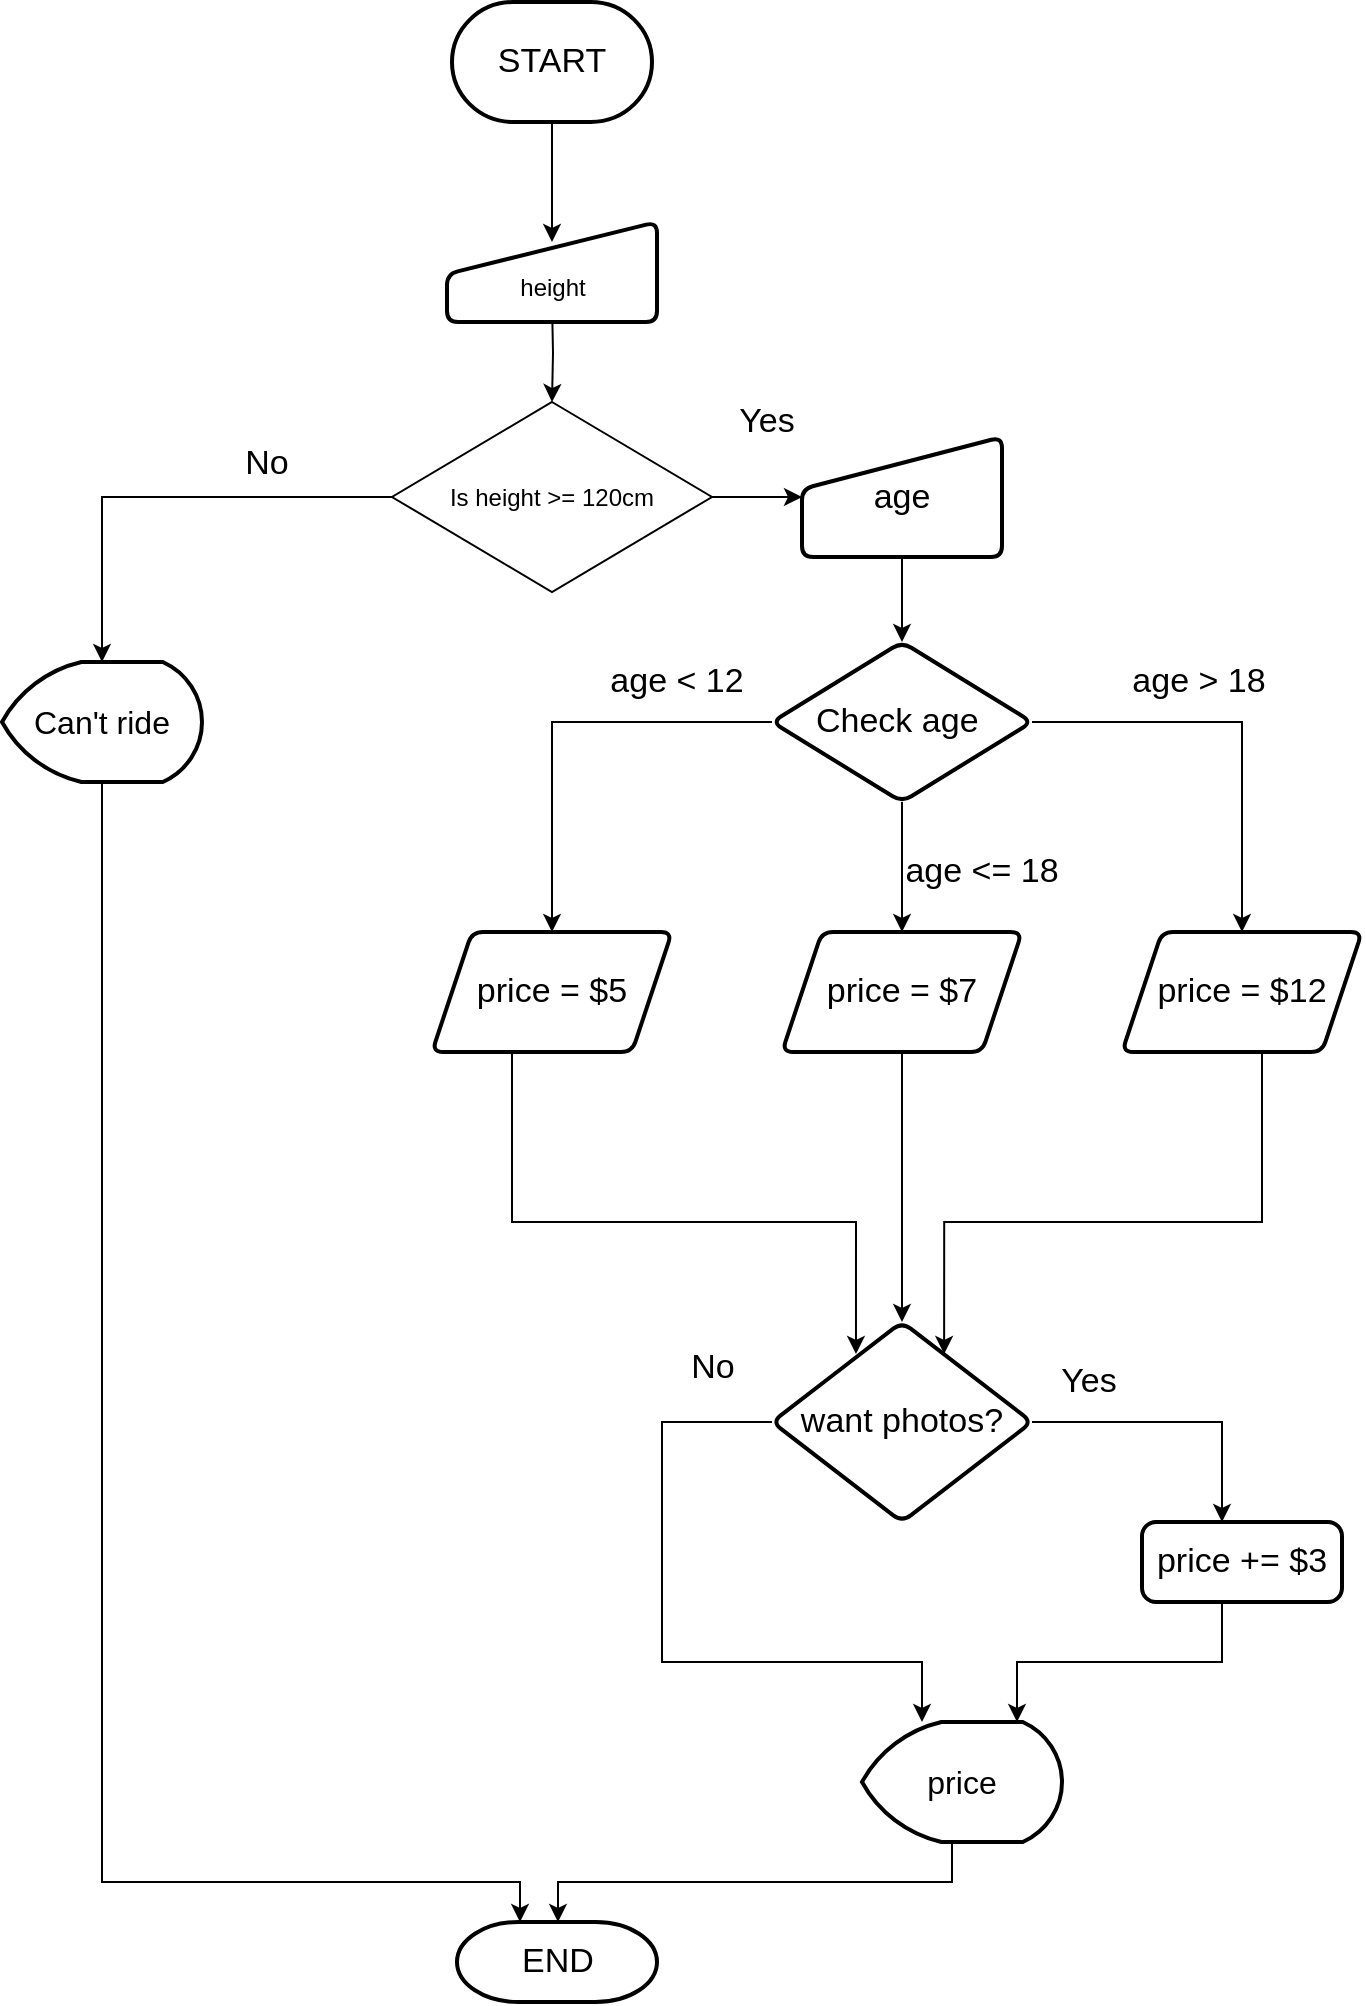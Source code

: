 <mxfile version="20.8.3" type="github">
  <diagram id="2PeXaUhjWw1AJ2ybHyR6" name="Page-1">
    <mxGraphModel dx="866" dy="446" grid="1" gridSize="10" guides="1" tooltips="1" connect="1" arrows="1" fold="1" page="1" pageScale="1" pageWidth="850" pageHeight="1100" math="0" shadow="0">
      <root>
        <mxCell id="0" />
        <mxCell id="1" parent="0" />
        <mxCell id="XUk-OyAQpMaFKwRmPCpT-6" value="" style="edgeStyle=orthogonalEdgeStyle;rounded=0;orthogonalLoop=1;jettySize=auto;html=1;" edge="1" parent="1" target="XUk-OyAQpMaFKwRmPCpT-5">
          <mxGeometry relative="1" as="geometry">
            <mxPoint x="405" y="190" as="sourcePoint" />
          </mxGeometry>
        </mxCell>
        <mxCell id="XUk-OyAQpMaFKwRmPCpT-8" value="" style="edgeStyle=orthogonalEdgeStyle;rounded=0;orthogonalLoop=1;jettySize=auto;html=1;" edge="1" parent="1" source="XUk-OyAQpMaFKwRmPCpT-5" target="XUk-OyAQpMaFKwRmPCpT-12">
          <mxGeometry relative="1" as="geometry">
            <mxPoint x="225" y="287.5" as="targetPoint" />
            <Array as="points">
              <mxPoint x="180" y="288" />
            </Array>
          </mxGeometry>
        </mxCell>
        <mxCell id="XUk-OyAQpMaFKwRmPCpT-13" value="&lt;font style=&quot;font-size: 17px;&quot;&gt;No&lt;/font&gt;" style="edgeLabel;html=1;align=center;verticalAlign=middle;resizable=0;points=[];" vertex="1" connectable="0" parent="XUk-OyAQpMaFKwRmPCpT-8">
          <mxGeometry x="-0.662" y="1" relative="1" as="geometry">
            <mxPoint x="-25" y="-18" as="offset" />
          </mxGeometry>
        </mxCell>
        <mxCell id="XUk-OyAQpMaFKwRmPCpT-15" style="edgeStyle=orthogonalEdgeStyle;rounded=0;orthogonalLoop=1;jettySize=auto;html=1;fontSize=17;" edge="1" parent="1" source="XUk-OyAQpMaFKwRmPCpT-5" target="XUk-OyAQpMaFKwRmPCpT-17">
          <mxGeometry relative="1" as="geometry">
            <mxPoint x="590" y="340" as="targetPoint" />
          </mxGeometry>
        </mxCell>
        <mxCell id="XUk-OyAQpMaFKwRmPCpT-16" value="Yes" style="edgeLabel;html=1;align=center;verticalAlign=middle;resizable=0;points=[];fontSize=17;" vertex="1" connectable="0" parent="XUk-OyAQpMaFKwRmPCpT-15">
          <mxGeometry x="-0.2" y="4" relative="1" as="geometry">
            <mxPoint x="9" y="-34" as="offset" />
          </mxGeometry>
        </mxCell>
        <mxCell id="XUk-OyAQpMaFKwRmPCpT-5" value="Is height &amp;gt;= 120cm" style="rhombus;whiteSpace=wrap;html=1;" vertex="1" parent="1">
          <mxGeometry x="325" y="240" width="160" height="95" as="geometry" />
        </mxCell>
        <mxCell id="XUk-OyAQpMaFKwRmPCpT-10" value="&lt;br&gt;height" style="html=1;strokeWidth=2;shape=manualInput;whiteSpace=wrap;rounded=1;size=26;arcSize=11;" vertex="1" parent="1">
          <mxGeometry x="352.5" y="150" width="105" height="50" as="geometry" />
        </mxCell>
        <mxCell id="XUk-OyAQpMaFKwRmPCpT-62" style="edgeStyle=orthogonalEdgeStyle;rounded=0;orthogonalLoop=1;jettySize=auto;html=1;entryX=0.315;entryY=0;entryDx=0;entryDy=0;entryPerimeter=0;fontSize=17;" edge="1" parent="1" source="XUk-OyAQpMaFKwRmPCpT-12" target="XUk-OyAQpMaFKwRmPCpT-59">
          <mxGeometry relative="1" as="geometry">
            <Array as="points">
              <mxPoint x="180" y="980" />
              <mxPoint x="389" y="980" />
            </Array>
          </mxGeometry>
        </mxCell>
        <mxCell id="XUk-OyAQpMaFKwRmPCpT-12" value="&lt;font style=&quot;font-size: 16px;&quot;&gt;Can&#39;t ride&lt;/font&gt;" style="strokeWidth=2;html=1;shape=mxgraph.flowchart.display;whiteSpace=wrap;" vertex="1" parent="1">
          <mxGeometry x="130" y="370" width="100" height="60" as="geometry" />
        </mxCell>
        <mxCell id="XUk-OyAQpMaFKwRmPCpT-19" value="" style="edgeStyle=orthogonalEdgeStyle;rounded=0;orthogonalLoop=1;jettySize=auto;html=1;fontSize=17;" edge="1" parent="1" source="XUk-OyAQpMaFKwRmPCpT-17" target="XUk-OyAQpMaFKwRmPCpT-18">
          <mxGeometry relative="1" as="geometry" />
        </mxCell>
        <mxCell id="XUk-OyAQpMaFKwRmPCpT-17" value="age" style="html=1;strokeWidth=2;shape=manualInput;whiteSpace=wrap;rounded=1;size=26;arcSize=11;fontSize=17;" vertex="1" parent="1">
          <mxGeometry x="530" y="257.5" width="100" height="60" as="geometry" />
        </mxCell>
        <mxCell id="XUk-OyAQpMaFKwRmPCpT-21" value="" style="edgeStyle=orthogonalEdgeStyle;rounded=0;orthogonalLoop=1;jettySize=auto;html=1;fontSize=17;" edge="1" parent="1" source="XUk-OyAQpMaFKwRmPCpT-18" target="XUk-OyAQpMaFKwRmPCpT-20">
          <mxGeometry relative="1" as="geometry" />
        </mxCell>
        <mxCell id="XUk-OyAQpMaFKwRmPCpT-26" value="age &amp;lt; 12" style="edgeLabel;html=1;align=center;verticalAlign=middle;resizable=0;points=[];fontSize=17;" vertex="1" connectable="0" parent="XUk-OyAQpMaFKwRmPCpT-21">
          <mxGeometry x="-0.17" y="2" relative="1" as="geometry">
            <mxPoint x="41" y="-22" as="offset" />
          </mxGeometry>
        </mxCell>
        <mxCell id="XUk-OyAQpMaFKwRmPCpT-25" value="" style="edgeStyle=orthogonalEdgeStyle;rounded=0;orthogonalLoop=1;jettySize=auto;html=1;fontSize=17;" edge="1" parent="1" source="XUk-OyAQpMaFKwRmPCpT-18" target="XUk-OyAQpMaFKwRmPCpT-24">
          <mxGeometry relative="1" as="geometry" />
        </mxCell>
        <mxCell id="XUk-OyAQpMaFKwRmPCpT-27" value="age &amp;gt; 18" style="edgeLabel;html=1;align=center;verticalAlign=middle;resizable=0;points=[];fontSize=17;" vertex="1" connectable="0" parent="XUk-OyAQpMaFKwRmPCpT-25">
          <mxGeometry x="-0.566" relative="1" as="geometry">
            <mxPoint x="37" y="-20" as="offset" />
          </mxGeometry>
        </mxCell>
        <mxCell id="XUk-OyAQpMaFKwRmPCpT-28" style="edgeStyle=orthogonalEdgeStyle;rounded=0;orthogonalLoop=1;jettySize=auto;html=1;entryX=0.5;entryY=0;entryDx=0;entryDy=0;fontSize=17;" edge="1" parent="1" source="XUk-OyAQpMaFKwRmPCpT-18" target="XUk-OyAQpMaFKwRmPCpT-22">
          <mxGeometry relative="1" as="geometry" />
        </mxCell>
        <mxCell id="XUk-OyAQpMaFKwRmPCpT-18" value="Check age&amp;nbsp;" style="rhombus;whiteSpace=wrap;html=1;fontSize=17;strokeWidth=2;rounded=1;arcSize=11;" vertex="1" parent="1">
          <mxGeometry x="515" y="360" width="130" height="80" as="geometry" />
        </mxCell>
        <mxCell id="XUk-OyAQpMaFKwRmPCpT-40" style="edgeStyle=orthogonalEdgeStyle;rounded=0;orthogonalLoop=1;jettySize=auto;html=1;entryX=0.323;entryY=0.16;entryDx=0;entryDy=0;entryPerimeter=0;fontSize=17;" edge="1" parent="1" source="XUk-OyAQpMaFKwRmPCpT-20" target="XUk-OyAQpMaFKwRmPCpT-34">
          <mxGeometry relative="1" as="geometry">
            <Array as="points">
              <mxPoint x="385" y="650" />
              <mxPoint x="557" y="650" />
            </Array>
          </mxGeometry>
        </mxCell>
        <mxCell id="XUk-OyAQpMaFKwRmPCpT-20" value="price = $5" style="shape=parallelogram;perimeter=parallelogramPerimeter;whiteSpace=wrap;html=1;fixedSize=1;fontSize=17;strokeWidth=2;rounded=1;arcSize=11;" vertex="1" parent="1">
          <mxGeometry x="345" y="505" width="120" height="60" as="geometry" />
        </mxCell>
        <mxCell id="XUk-OyAQpMaFKwRmPCpT-35" value="" style="edgeStyle=orthogonalEdgeStyle;rounded=0;orthogonalLoop=1;jettySize=auto;html=1;fontSize=17;" edge="1" parent="1" source="XUk-OyAQpMaFKwRmPCpT-22" target="XUk-OyAQpMaFKwRmPCpT-34">
          <mxGeometry relative="1" as="geometry" />
        </mxCell>
        <mxCell id="XUk-OyAQpMaFKwRmPCpT-22" value="price = $7" style="shape=parallelogram;perimeter=parallelogramPerimeter;whiteSpace=wrap;html=1;fixedSize=1;fontSize=17;strokeWidth=2;rounded=1;arcSize=11;" vertex="1" parent="1">
          <mxGeometry x="520" y="505" width="120" height="60" as="geometry" />
        </mxCell>
        <mxCell id="XUk-OyAQpMaFKwRmPCpT-41" style="edgeStyle=orthogonalEdgeStyle;rounded=0;orthogonalLoop=1;jettySize=auto;html=1;entryX=0.662;entryY=0.16;entryDx=0;entryDy=0;entryPerimeter=0;fontSize=17;" edge="1" parent="1" source="XUk-OyAQpMaFKwRmPCpT-24" target="XUk-OyAQpMaFKwRmPCpT-34">
          <mxGeometry relative="1" as="geometry">
            <Array as="points">
              <mxPoint x="760" y="650" />
              <mxPoint x="601" y="650" />
            </Array>
          </mxGeometry>
        </mxCell>
        <mxCell id="XUk-OyAQpMaFKwRmPCpT-24" value="price = $12" style="shape=parallelogram;perimeter=parallelogramPerimeter;whiteSpace=wrap;html=1;fixedSize=1;fontSize=17;strokeWidth=2;rounded=1;arcSize=11;" vertex="1" parent="1">
          <mxGeometry x="690" y="505" width="120" height="60" as="geometry" />
        </mxCell>
        <mxCell id="XUk-OyAQpMaFKwRmPCpT-32" value="age &amp;lt;= 18" style="text;html=1;strokeColor=none;fillColor=none;align=center;verticalAlign=middle;whiteSpace=wrap;rounded=0;fontSize=17;" vertex="1" parent="1">
          <mxGeometry x="580" y="460" width="80" height="30" as="geometry" />
        </mxCell>
        <mxCell id="XUk-OyAQpMaFKwRmPCpT-42" style="edgeStyle=orthogonalEdgeStyle;rounded=0;orthogonalLoop=1;jettySize=auto;html=1;fontSize=17;" edge="1" parent="1" source="XUk-OyAQpMaFKwRmPCpT-34">
          <mxGeometry relative="1" as="geometry">
            <mxPoint x="590" y="900" as="targetPoint" />
            <Array as="points">
              <mxPoint x="460" y="750" />
              <mxPoint x="460" y="870" />
              <mxPoint x="590" y="870" />
            </Array>
          </mxGeometry>
        </mxCell>
        <mxCell id="XUk-OyAQpMaFKwRmPCpT-44" value="No" style="edgeLabel;html=1;align=center;verticalAlign=middle;resizable=0;points=[];fontSize=17;" vertex="1" connectable="0" parent="XUk-OyAQpMaFKwRmPCpT-42">
          <mxGeometry x="-0.517" y="1" relative="1" as="geometry">
            <mxPoint x="24" y="-53" as="offset" />
          </mxGeometry>
        </mxCell>
        <mxCell id="XUk-OyAQpMaFKwRmPCpT-43" style="edgeStyle=orthogonalEdgeStyle;rounded=0;orthogonalLoop=1;jettySize=auto;html=1;fontSize=17;" edge="1" parent="1" source="XUk-OyAQpMaFKwRmPCpT-34" target="XUk-OyAQpMaFKwRmPCpT-47">
          <mxGeometry relative="1" as="geometry">
            <mxPoint x="710" y="850" as="targetPoint" />
            <Array as="points">
              <mxPoint x="740" y="750" />
            </Array>
          </mxGeometry>
        </mxCell>
        <mxCell id="XUk-OyAQpMaFKwRmPCpT-45" value="Yes" style="edgeLabel;html=1;align=center;verticalAlign=middle;resizable=0;points=[];fontSize=17;" vertex="1" connectable="0" parent="XUk-OyAQpMaFKwRmPCpT-43">
          <mxGeometry x="-0.261" y="-1" relative="1" as="geometry">
            <mxPoint x="-26" y="-21" as="offset" />
          </mxGeometry>
        </mxCell>
        <mxCell id="XUk-OyAQpMaFKwRmPCpT-34" value="want photos?" style="rhombus;whiteSpace=wrap;html=1;fontSize=17;strokeWidth=2;rounded=1;arcSize=11;" vertex="1" parent="1">
          <mxGeometry x="515" y="700" width="130" height="100" as="geometry" />
        </mxCell>
        <mxCell id="XUk-OyAQpMaFKwRmPCpT-55" style="edgeStyle=orthogonalEdgeStyle;rounded=0;orthogonalLoop=1;jettySize=auto;html=1;entryX=0.75;entryY=0;entryDx=0;entryDy=0;fontSize=17;" edge="1" parent="1" source="XUk-OyAQpMaFKwRmPCpT-47">
          <mxGeometry relative="1" as="geometry">
            <mxPoint x="637.5" y="900" as="targetPoint" />
            <Array as="points">
              <mxPoint x="740" y="870" />
              <mxPoint x="638" y="870" />
            </Array>
          </mxGeometry>
        </mxCell>
        <mxCell id="XUk-OyAQpMaFKwRmPCpT-47" value="price += $3" style="rounded=1;whiteSpace=wrap;html=1;absoluteArcSize=1;arcSize=14;strokeWidth=2;fontSize=17;" vertex="1" parent="1">
          <mxGeometry x="700" y="800" width="100" height="40" as="geometry" />
        </mxCell>
        <mxCell id="XUk-OyAQpMaFKwRmPCpT-51" style="edgeStyle=orthogonalEdgeStyle;rounded=0;orthogonalLoop=1;jettySize=auto;html=1;fontSize=17;" edge="1" parent="1" source="XUk-OyAQpMaFKwRmPCpT-48">
          <mxGeometry relative="1" as="geometry">
            <mxPoint x="405" y="160" as="targetPoint" />
            <Array as="points">
              <mxPoint x="405" y="140" />
              <mxPoint x="405" y="140" />
            </Array>
          </mxGeometry>
        </mxCell>
        <mxCell id="XUk-OyAQpMaFKwRmPCpT-48" value="START" style="strokeWidth=2;html=1;shape=mxgraph.flowchart.terminator;whiteSpace=wrap;fontSize=17;" vertex="1" parent="1">
          <mxGeometry x="355" y="40" width="100" height="60" as="geometry" />
        </mxCell>
        <mxCell id="XUk-OyAQpMaFKwRmPCpT-58" style="edgeStyle=orthogonalEdgeStyle;rounded=0;orthogonalLoop=1;jettySize=auto;html=1;exitX=0.5;exitY=1;exitDx=0;exitDy=0;fontSize=17;" edge="1" parent="1" target="XUk-OyAQpMaFKwRmPCpT-59">
          <mxGeometry relative="1" as="geometry">
            <mxPoint x="605" y="1020" as="targetPoint" />
            <mxPoint x="605" y="960" as="sourcePoint" />
            <Array as="points">
              <mxPoint x="605" y="980" />
              <mxPoint x="408" y="980" />
            </Array>
          </mxGeometry>
        </mxCell>
        <mxCell id="XUk-OyAQpMaFKwRmPCpT-59" value="END" style="strokeWidth=2;html=1;shape=mxgraph.flowchart.terminator;whiteSpace=wrap;fontSize=17;" vertex="1" parent="1">
          <mxGeometry x="357.5" y="1000" width="100" height="40" as="geometry" />
        </mxCell>
        <mxCell id="XUk-OyAQpMaFKwRmPCpT-63" value="price" style="strokeWidth=2;html=1;shape=mxgraph.flowchart.display;whiteSpace=wrap;fontSize=16;" vertex="1" parent="1">
          <mxGeometry x="560" y="900" width="100" height="60" as="geometry" />
        </mxCell>
      </root>
    </mxGraphModel>
  </diagram>
</mxfile>
